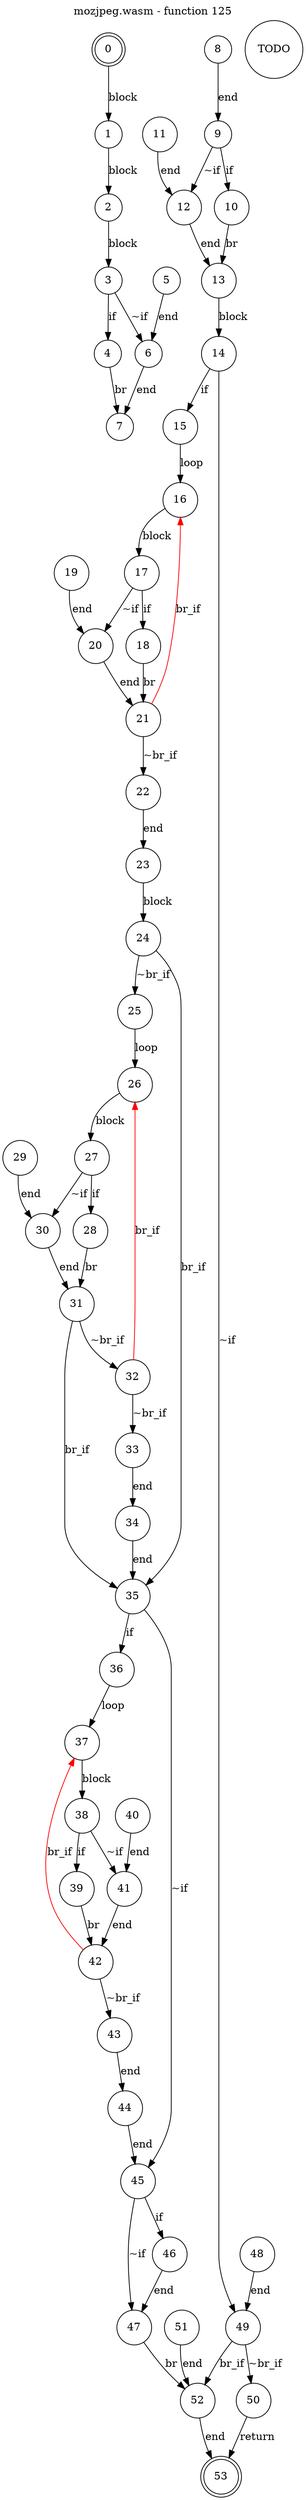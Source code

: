 digraph finite_state_machine {
    label = "mozjpeg.wasm - function 125"
    labelloc =  t
    labelfontsize = 16
    labelfontcolor = black
    labelfontname = "Helvetica"
    node [shape = doublecircle]; 0 53;
    node [shape = circle];
    0 -> 1[label = "block"];
    1 -> 2[label = "block"];
    2 -> 3[label = "block"];
    3 -> 4[label = "if"];
    3 -> 6[label = "~if"];
    4 -> 7[label = "br"];
    5 -> 6[label = "end"];
    6 -> 7[label = "end"];
TODO
    8 -> 9[label = "end"];
    9 -> 10[label = "if"];
    9 -> 12[label = "~if"];
    10 -> 13[label = "br"];
    11 -> 12[label = "end"];
    12 -> 13[label = "end"];
    13 -> 14[label = "block"];
    14 -> 15[label = "if"];
    14 -> 49[label = "~if"];
    15 -> 16[label = "loop"];
    16 -> 17[label = "block"];
    17 -> 18[label = "if"];
    17 -> 20[label = "~if"];
    18 -> 21[label = "br"];
    19 -> 20[label = "end"];
    20 -> 21[label = "end"];
    21 -> 22[label = "~br_if"];
    21 -> 16[color="red" label = "br_if"];
    22 -> 23[label = "end"];
    23 -> 24[label = "block"];
    24 -> 25[label = "~br_if"];
    24 -> 35[label = "br_if"];
    25 -> 26[label = "loop"];
    26 -> 27[label = "block"];
    27 -> 28[label = "if"];
    27 -> 30[label = "~if"];
    28 -> 31[label = "br"];
    29 -> 30[label = "end"];
    30 -> 31[label = "end"];
    31 -> 32[label = "~br_if"];
    31 -> 35[label = "br_if"];
    32 -> 33[label = "~br_if"];
    32 -> 26[color="red" label = "br_if"];
    33 -> 34[label = "end"];
    34 -> 35[label = "end"];
    35 -> 36[label = "if"];
    35 -> 45[label = "~if"];
    36 -> 37[label = "loop"];
    37 -> 38[label = "block"];
    38 -> 39[label = "if"];
    38 -> 41[label = "~if"];
    39 -> 42[label = "br"];
    40 -> 41[label = "end"];
    41 -> 42[label = "end"];
    42 -> 43[label = "~br_if"];
    42 -> 37[color="red" label = "br_if"];
    43 -> 44[label = "end"];
    44 -> 45[label = "end"];
    45 -> 46[label = "if"];
    45 -> 47[label = "~if"];
    46 -> 47[label = "end"];
    47 -> 52[label = "br"];
    48 -> 49[label = "end"];
    49 -> 50[label = "~br_if"];
    49 -> 52[label = "br_if"];
    50 -> 53[label = "return"];
    51 -> 52[label = "end"];
    52 -> 53[label = "end"];
}
